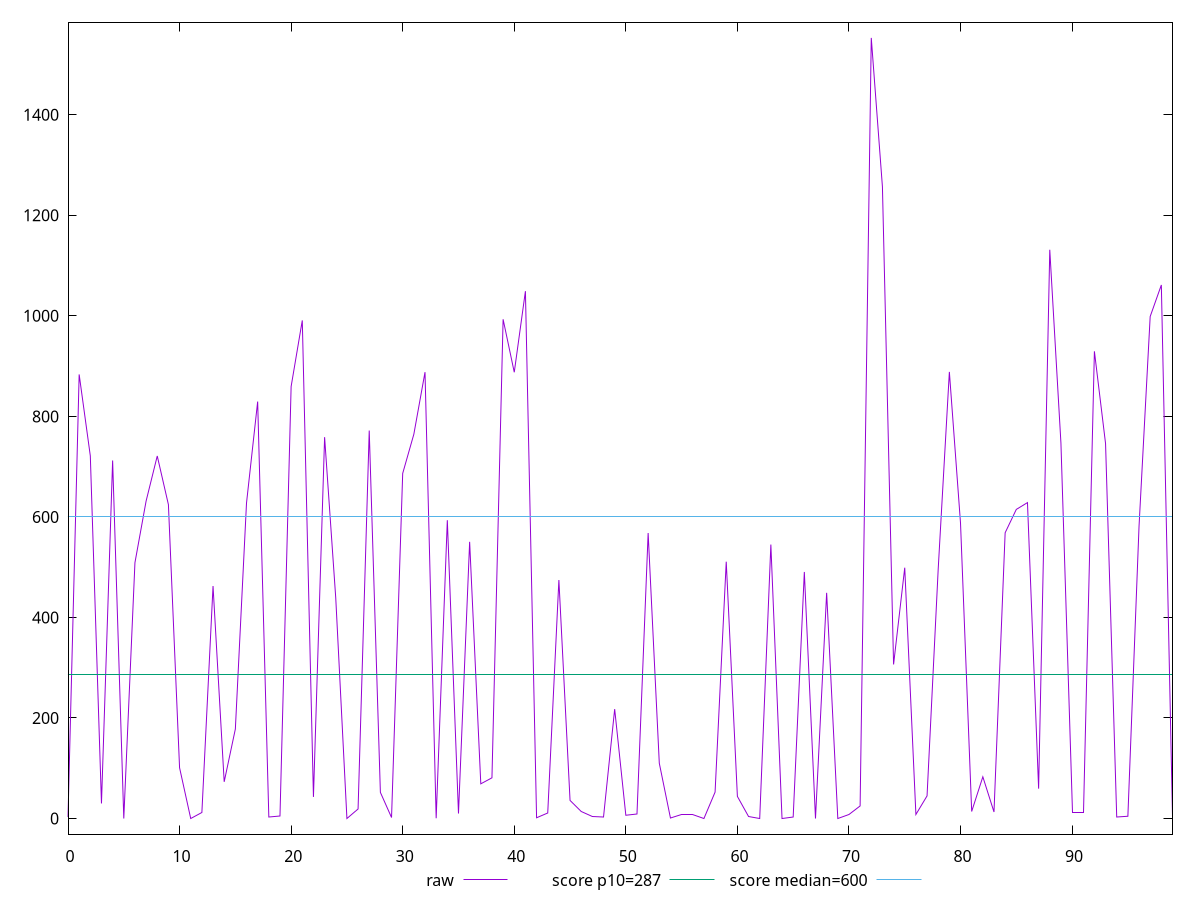 reset

$raw <<EOF
0 3
1 883.5
2 721.3774999999996
3 30
4 712.2674999999999
5 0
6 509
7 631.5
8 721.3009999999995
9 624.5
10 101
11 0
12 12
13 462.5
14 73
15 178
16 627.5
17 829.5
18 3
19 5
20 859.5
21 991
22 43
23 758.6495000000004
24 438.5
25 0
26 19
27 771.8724999999995
28 52
29 2
30 686.6175000000001
31 764.6450000000004
32 887.9999999999998
33 0.5
34 593.5
35 10
36 550.5
37 68.99999999999989
38 81
39 993.1964999999999
40 887.786
41 1049.1235000000015
42 1.5
43 11
44 474.5
45 36
46 14
47 4
48 2.9999999999998863
49 217.67899999999986
50 6.5
51 9
52 568
53 109.99999999999977
54 1
55 8
56 8
57 0
58 52.5
59 511
60 44
61 4
62 0
63 545
64 0
65 3
66 490.5
67 0
68 449
69 0
70 8
71 25
72 1553
73 1256.7560000000003
74 306.5
75 499
76 7.999999999999886
77 45
78 496.7540000000008
79 888.5
80 587.5
81 14
82 83
83 13
84 568.5
85 614.9859999999999
86 628.5000000000018
87 59.46399999999994
88 1131.5
89 747
90 12
91 12
92 929.5044999999991
93 745.9365000000007
94 3
95 4.5
96 581
97 998.731499999999
98 1061.5
99 3.9999999999998863
EOF

set key outside below
set xrange [0:99]
set yrange [-31.060000000000002:1584.06]
set trange [-31.060000000000002:1584.06]
set terminal svg size 640, 500 enhanced background rgb 'white'
set output "reports/report_00028_2021-02-24T12-49-42.674Z/total-blocking-time/samples/card/raw/values.svg"

plot $raw title "raw" with line, \
     287 title "score p10=287", \
     600 title "score median=600"

reset
